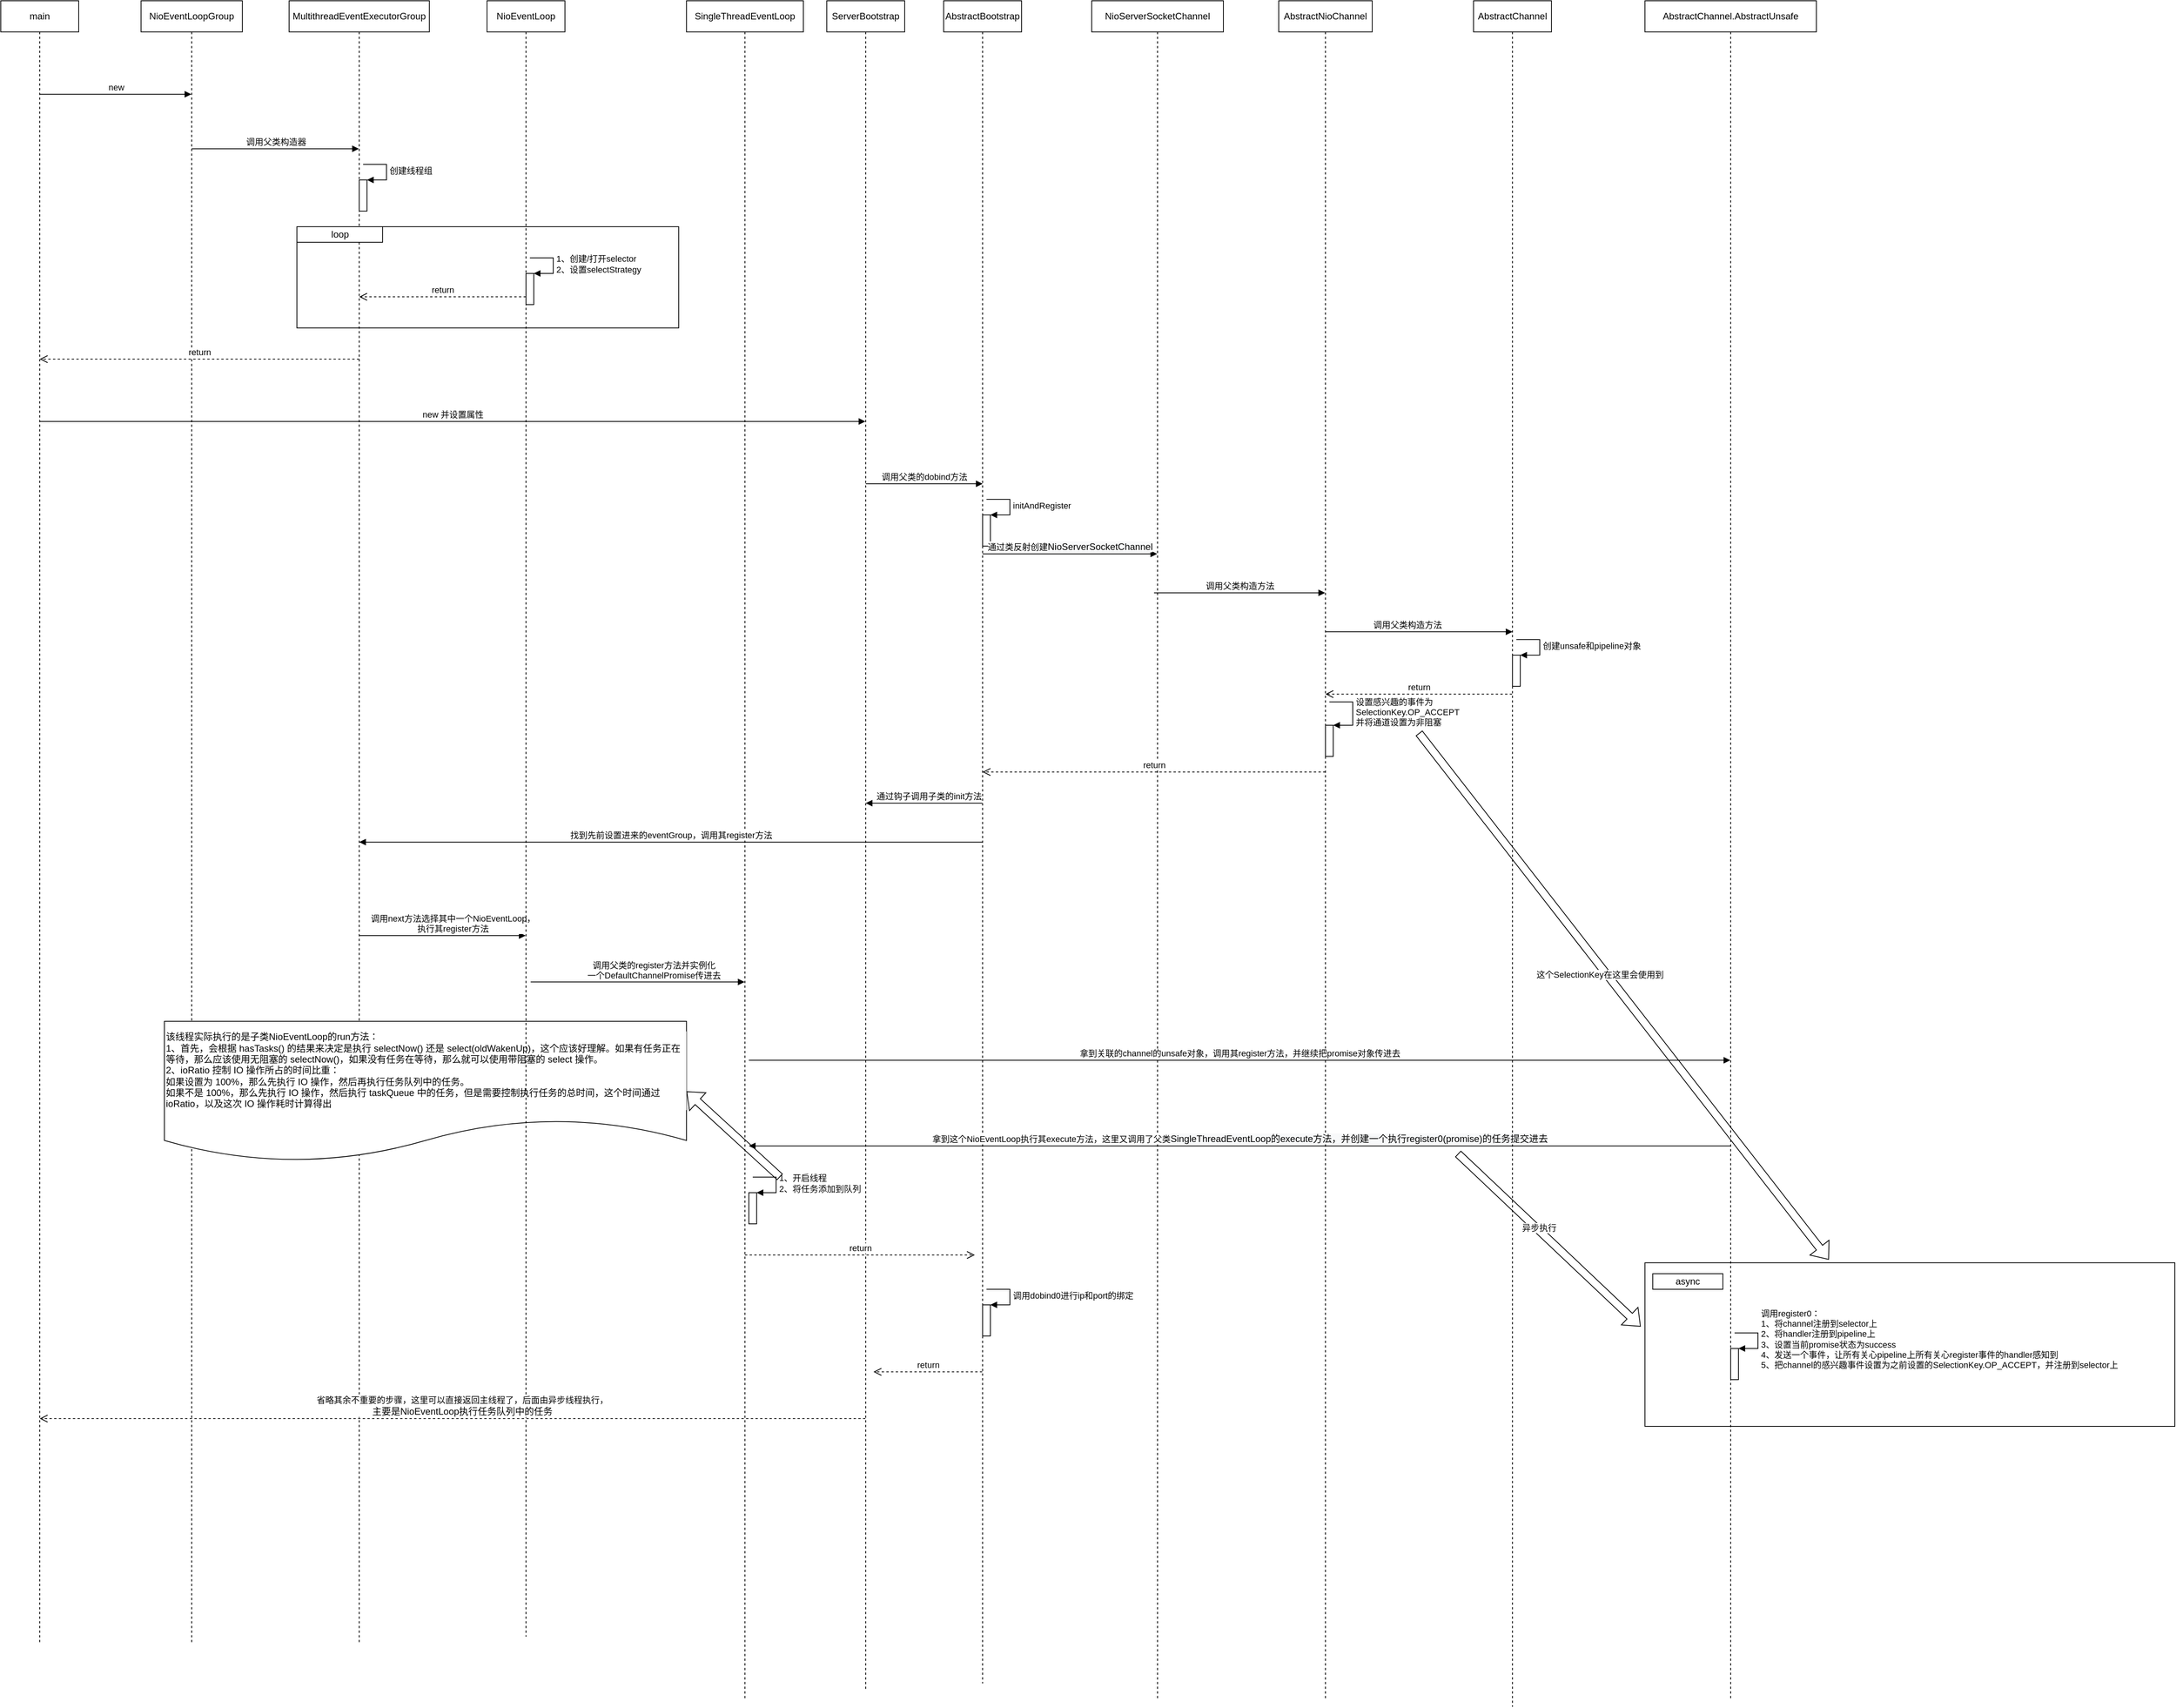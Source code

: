 <mxfile version="21.3.0" type="github" pages="3">
  <diagram id="tIxRO8xajf78YPQee-sz" name="server启动流程">
    <mxGraphModel dx="2021" dy="656" grid="1" gridSize="10" guides="1" tooltips="1" connect="1" arrows="1" fold="1" page="1" pageScale="1" pageWidth="827" pageHeight="1169" math="0" shadow="0">
      <root>
        <mxCell id="0" />
        <mxCell id="1" parent="0" />
        <mxCell id="DxM8Dleu8LJ3Jo9YHwbV-5" value="" style="whiteSpace=wrap;html=1;" parent="1" vertex="1">
          <mxGeometry x="1850" y="1720" width="680" height="210" as="geometry" />
        </mxCell>
        <mxCell id="Zc0WpYRjjQa7R1iuoixP-24" value="" style="verticalLabelPosition=bottom;verticalAlign=top;html=1;shape=mxgraph.basic.rect;fillColor2=none;strokeWidth=1;size=20;indent=5;labelBackgroundColor=#1A1A1A;" parent="1" vertex="1">
          <mxGeometry x="120" y="390" width="490" height="130" as="geometry" />
        </mxCell>
        <mxCell id="FBzr9HJSju0Ybb7Xefjj-1" value="main" style="shape=umlLifeline;perimeter=lifelinePerimeter;whiteSpace=wrap;html=1;container=1;collapsible=0;recursiveResize=0;outlineConnect=0;" parent="1" vertex="1">
          <mxGeometry x="-260" y="100" width="100" height="2110" as="geometry" />
        </mxCell>
        <mxCell id="FBzr9HJSju0Ybb7Xefjj-2" value="NioEventLoopGroup" style="shape=umlLifeline;perimeter=lifelinePerimeter;whiteSpace=wrap;html=1;container=1;collapsible=0;recursiveResize=0;outlineConnect=0;" parent="1" vertex="1">
          <mxGeometry x="-80" y="100" width="130" height="2110" as="geometry" />
        </mxCell>
        <mxCell id="Zc0WpYRjjQa7R1iuoixP-1" value="MultithreadEventExecutorGroup" style="shape=umlLifeline;perimeter=lifelinePerimeter;whiteSpace=wrap;html=1;container=1;collapsible=0;recursiveResize=0;outlineConnect=0;" parent="1" vertex="1">
          <mxGeometry x="110" y="100" width="180" height="2110" as="geometry" />
        </mxCell>
        <mxCell id="Zc0WpYRjjQa7R1iuoixP-14" value="" style="html=1;points=[];perimeter=orthogonalPerimeter;labelBackgroundColor=#1A1A1A;" parent="Zc0WpYRjjQa7R1iuoixP-1" vertex="1">
          <mxGeometry x="90" y="230" width="10" height="40" as="geometry" />
        </mxCell>
        <mxCell id="Zc0WpYRjjQa7R1iuoixP-15" value="创建线程组" style="edgeStyle=orthogonalEdgeStyle;html=1;align=left;spacingLeft=2;endArrow=block;rounded=0;entryX=1;entryY=0;" parent="Zc0WpYRjjQa7R1iuoixP-1" target="Zc0WpYRjjQa7R1iuoixP-14" edge="1">
          <mxGeometry relative="1" as="geometry">
            <mxPoint x="95" y="210" as="sourcePoint" />
            <Array as="points">
              <mxPoint x="125" y="210" />
            </Array>
          </mxGeometry>
        </mxCell>
        <mxCell id="Zc0WpYRjjQa7R1iuoixP-26" value="loop" style="verticalLabelPosition=middle;verticalAlign=middle;html=1;shape=mxgraph.basic.rect;fillColor2=none;strokeWidth=1;size=20;indent=5;labelBackgroundColor=#FFFFFF;fontColor=#000000;labelPosition=center;align=center;" parent="Zc0WpYRjjQa7R1iuoixP-1" vertex="1">
          <mxGeometry x="10" y="290" width="110" height="20" as="geometry" />
        </mxCell>
        <mxCell id="Zc0WpYRjjQa7R1iuoixP-27" value="return" style="html=1;verticalAlign=bottom;endArrow=open;dashed=1;endSize=8;rounded=0;fontColor=#000000;" parent="Zc0WpYRjjQa7R1iuoixP-1" target="FBzr9HJSju0Ybb7Xefjj-1" edge="1">
          <mxGeometry relative="1" as="geometry">
            <mxPoint x="90" y="460" as="sourcePoint" />
            <mxPoint x="10" y="460" as="targetPoint" />
            <Array as="points">
              <mxPoint x="-60" y="460" />
            </Array>
          </mxGeometry>
        </mxCell>
        <mxCell id="9O3o-UVENLf6trGfuzex-10" value="调用next方法选择其中一个NioEventLoop，&lt;br&gt;执行其register方法" style="html=1;verticalAlign=bottom;endArrow=block;rounded=0;" parent="Zc0WpYRjjQa7R1iuoixP-1" target="Zc0WpYRjjQa7R1iuoixP-2" edge="1">
          <mxGeometry x="0.124" width="80" relative="1" as="geometry">
            <mxPoint x="90" y="1200" as="sourcePoint" />
            <mxPoint x="170" y="1200" as="targetPoint" />
            <mxPoint as="offset" />
          </mxGeometry>
        </mxCell>
        <mxCell id="9O3o-UVENLf6trGfuzex-11" value="该线程实际执行的是子类NioEventLoop的run方法：&lt;br&gt;1、首先，会根据 hasTasks() 的结果来决定是执行 selectNow() 还是 select(oldWakenUp)，这个应该好理解。如果有任务正在等待，那么应该使用无阻塞的 selectNow()，如果没有任务在等待，那么就可以使用带阻塞的 select 操作。&lt;br&gt;2、ioRatio 控制 IO 操作所占的时间比重：&lt;br&gt;如果设置为 100%，那么先执行 IO 操作，然后再执行任务队列中的任务。&lt;br&gt;&lt;div style=&quot;&quot;&gt;如果不是 100%，那么先执行 IO 操作，然后执行 taskQueue 中的任务，但是需要控制执行任务的总时间，这个时间通过 ioRatio，以及这次 IO 操作耗时计算得出&lt;/div&gt;" style="shape=document;whiteSpace=wrap;html=1;boundedLbl=1;labelBackgroundColor=#FFFFFF;fontColor=#000000;align=left;" parent="Zc0WpYRjjQa7R1iuoixP-1" vertex="1">
          <mxGeometry x="-160" y="1310" width="670" height="180" as="geometry" />
        </mxCell>
        <mxCell id="Zc0WpYRjjQa7R1iuoixP-2" value="NioEventLoop" style="shape=umlLifeline;perimeter=lifelinePerimeter;whiteSpace=wrap;html=1;container=1;collapsible=0;recursiveResize=0;outlineConnect=0;" parent="1" vertex="1">
          <mxGeometry x="364" y="100" width="100" height="2100" as="geometry" />
        </mxCell>
        <mxCell id="Zc0WpYRjjQa7R1iuoixP-20" value="" style="html=1;points=[];perimeter=orthogonalPerimeter;labelBackgroundColor=#1A1A1A;" parent="Zc0WpYRjjQa7R1iuoixP-2" vertex="1">
          <mxGeometry x="50" y="350" width="10" height="40" as="geometry" />
        </mxCell>
        <mxCell id="Zc0WpYRjjQa7R1iuoixP-21" value="1、创建/打开selector&lt;br&gt;2、设置selectStrategy" style="edgeStyle=orthogonalEdgeStyle;html=1;align=left;spacingLeft=2;endArrow=block;rounded=0;entryX=1;entryY=0;" parent="Zc0WpYRjjQa7R1iuoixP-2" target="Zc0WpYRjjQa7R1iuoixP-20" edge="1">
          <mxGeometry relative="1" as="geometry">
            <mxPoint x="55" y="330" as="sourcePoint" />
            <Array as="points">
              <mxPoint x="85" y="330" />
            </Array>
          </mxGeometry>
        </mxCell>
        <mxCell id="Zc0WpYRjjQa7R1iuoixP-22" value="return" style="html=1;verticalAlign=bottom;endArrow=open;dashed=1;endSize=8;rounded=0;" parent="Zc0WpYRjjQa7R1iuoixP-2" target="Zc0WpYRjjQa7R1iuoixP-1" edge="1">
          <mxGeometry relative="1" as="geometry">
            <mxPoint x="50" y="380" as="sourcePoint" />
            <mxPoint x="-30" y="380" as="targetPoint" />
          </mxGeometry>
        </mxCell>
        <mxCell id="Zc0WpYRjjQa7R1iuoixP-4" value="ServerBootstrap" style="shape=umlLifeline;perimeter=lifelinePerimeter;whiteSpace=wrap;html=1;container=1;collapsible=0;recursiveResize=0;outlineConnect=0;" parent="1" vertex="1">
          <mxGeometry x="800" y="100" width="100" height="2170" as="geometry" />
        </mxCell>
        <mxCell id="Zc0WpYRjjQa7R1iuoixP-6" value="NioServerSocketChannel" style="shape=umlLifeline;perimeter=lifelinePerimeter;whiteSpace=wrap;html=1;container=1;collapsible=0;recursiveResize=0;outlineConnect=0;" parent="1" vertex="1">
          <mxGeometry x="1140" y="100" width="169" height="2180" as="geometry" />
        </mxCell>
        <mxCell id="Zc0WpYRjjQa7R1iuoixP-34" value="调用父类构造方法" style="html=1;verticalAlign=bottom;endArrow=block;rounded=0;" parent="Zc0WpYRjjQa7R1iuoixP-6" target="Zc0WpYRjjQa7R1iuoixP-7" edge="1">
          <mxGeometry width="80" relative="1" as="geometry">
            <mxPoint x="80" y="760" as="sourcePoint" />
            <mxPoint x="160" y="760" as="targetPoint" />
          </mxGeometry>
        </mxCell>
        <mxCell id="Zc0WpYRjjQa7R1iuoixP-7" value="AbstractNioChannel" style="shape=umlLifeline;perimeter=lifelinePerimeter;whiteSpace=wrap;html=1;container=1;collapsible=0;recursiveResize=0;outlineConnect=0;" parent="1" vertex="1">
          <mxGeometry x="1380" y="100" width="120" height="2180" as="geometry" />
        </mxCell>
        <mxCell id="Zc0WpYRjjQa7R1iuoixP-38" value="return" style="html=1;verticalAlign=bottom;endArrow=open;dashed=1;endSize=8;rounded=0;fontColor=#000000;" parent="Zc0WpYRjjQa7R1iuoixP-7" source="Zc0WpYRjjQa7R1iuoixP-8" edge="1">
          <mxGeometry relative="1" as="geometry">
            <mxPoint x="140" y="890" as="sourcePoint" />
            <mxPoint x="60" y="890" as="targetPoint" />
          </mxGeometry>
        </mxCell>
        <mxCell id="Zc0WpYRjjQa7R1iuoixP-39" value="" style="html=1;points=[];perimeter=orthogonalPerimeter;labelBackgroundColor=#1A1A1A;" parent="Zc0WpYRjjQa7R1iuoixP-7" vertex="1">
          <mxGeometry x="60" y="930" width="10" height="40" as="geometry" />
        </mxCell>
        <mxCell id="Zc0WpYRjjQa7R1iuoixP-40" value="设置感兴趣的事件为&lt;br&gt;SelectionKey.OP_ACCEPT&lt;br&gt;并将通道设置为非阻塞" style="edgeStyle=orthogonalEdgeStyle;html=1;align=left;spacingLeft=2;endArrow=block;rounded=0;entryX=1;entryY=0;" parent="Zc0WpYRjjQa7R1iuoixP-7" target="Zc0WpYRjjQa7R1iuoixP-39" edge="1">
          <mxGeometry relative="1" as="geometry">
            <mxPoint x="65" y="900" as="sourcePoint" />
            <Array as="points">
              <mxPoint x="95" y="900" />
            </Array>
          </mxGeometry>
        </mxCell>
        <mxCell id="9O3o-UVENLf6trGfuzex-1" value="return" style="html=1;verticalAlign=bottom;endArrow=open;dashed=1;endSize=8;rounded=0;fontColor=#000000;" parent="Zc0WpYRjjQa7R1iuoixP-7" target="Zc0WpYRjjQa7R1iuoixP-29" edge="1">
          <mxGeometry relative="1" as="geometry">
            <mxPoint x="60" y="990" as="sourcePoint" />
            <mxPoint x="-670" y="1000" as="targetPoint" />
          </mxGeometry>
        </mxCell>
        <mxCell id="Zc0WpYRjjQa7R1iuoixP-8" value="AbstractChannel" style="shape=umlLifeline;perimeter=lifelinePerimeter;whiteSpace=wrap;html=1;container=1;collapsible=0;recursiveResize=0;outlineConnect=0;" parent="1" vertex="1">
          <mxGeometry x="1630" y="100" width="100" height="2190" as="geometry" />
        </mxCell>
        <mxCell id="Zc0WpYRjjQa7R1iuoixP-35" value="调用父类构造方法" style="html=1;verticalAlign=bottom;endArrow=block;rounded=0;" parent="Zc0WpYRjjQa7R1iuoixP-8" source="Zc0WpYRjjQa7R1iuoixP-7" edge="1">
          <mxGeometry x="-0.129" width="80" relative="1" as="geometry">
            <mxPoint x="-150" y="810" as="sourcePoint" />
            <mxPoint x="50" y="810" as="targetPoint" />
            <mxPoint as="offset" />
          </mxGeometry>
        </mxCell>
        <mxCell id="Zc0WpYRjjQa7R1iuoixP-36" value="" style="html=1;points=[];perimeter=orthogonalPerimeter;labelBackgroundColor=#1A1A1A;" parent="Zc0WpYRjjQa7R1iuoixP-8" vertex="1">
          <mxGeometry x="50" y="840" width="10" height="40" as="geometry" />
        </mxCell>
        <mxCell id="Zc0WpYRjjQa7R1iuoixP-37" value="创建unsafe和pipeline对象" style="edgeStyle=orthogonalEdgeStyle;html=1;align=left;spacingLeft=2;endArrow=block;rounded=0;entryX=1;entryY=0;" parent="Zc0WpYRjjQa7R1iuoixP-8" target="Zc0WpYRjjQa7R1iuoixP-36" edge="1">
          <mxGeometry relative="1" as="geometry">
            <mxPoint x="55" y="820" as="sourcePoint" />
            <Array as="points">
              <mxPoint x="85" y="820" />
            </Array>
          </mxGeometry>
        </mxCell>
        <mxCell id="Zc0WpYRjjQa7R1iuoixP-9" value="SingleThreadEventLoop" style="shape=umlLifeline;perimeter=lifelinePerimeter;whiteSpace=wrap;html=1;container=1;collapsible=0;recursiveResize=0;outlineConnect=0;" parent="1" vertex="1">
          <mxGeometry x="620" y="100" width="150" height="2180" as="geometry" />
        </mxCell>
        <mxCell id="9O3o-UVENLf6trGfuzex-13" value="拿到关联的channel的unsafe对象，调用其register方法，并继续把promise对象传进去" style="html=1;verticalAlign=bottom;endArrow=block;rounded=0;" parent="Zc0WpYRjjQa7R1iuoixP-9" target="Zc0WpYRjjQa7R1iuoixP-10" edge="1">
          <mxGeometry width="80" relative="1" as="geometry">
            <mxPoint x="80" y="1360" as="sourcePoint" />
            <mxPoint x="160" y="1360" as="targetPoint" />
            <mxPoint as="offset" />
          </mxGeometry>
        </mxCell>
        <mxCell id="9O3o-UVENLf6trGfuzex-17" value="" style="html=1;points=[];perimeter=orthogonalPerimeter;labelBackgroundColor=#1A1A1A;" parent="Zc0WpYRjjQa7R1iuoixP-9" vertex="1">
          <mxGeometry x="80" y="1530" width="10" height="40" as="geometry" />
        </mxCell>
        <mxCell id="9O3o-UVENLf6trGfuzex-18" value="1、开启线程&lt;br&gt;2、将任务添加到队列" style="edgeStyle=orthogonalEdgeStyle;html=1;align=left;spacingLeft=2;endArrow=block;rounded=0;entryX=1;entryY=0;" parent="Zc0WpYRjjQa7R1iuoixP-9" target="9O3o-UVENLf6trGfuzex-17" edge="1">
          <mxGeometry relative="1" as="geometry">
            <mxPoint x="85" y="1510" as="sourcePoint" />
            <Array as="points">
              <mxPoint x="115" y="1510" />
            </Array>
          </mxGeometry>
        </mxCell>
        <mxCell id="Zc0WpYRjjQa7R1iuoixP-10" value="AbstractChannel.AbstractUnsafe" style="shape=umlLifeline;perimeter=lifelinePerimeter;whiteSpace=wrap;html=1;container=1;collapsible=0;recursiveResize=0;outlineConnect=0;" parent="1" vertex="1">
          <mxGeometry x="1850" y="100" width="220" height="2180" as="geometry" />
        </mxCell>
        <mxCell id="DxM8Dleu8LJ3Jo9YHwbV-1" value="" style="html=1;points=[];perimeter=orthogonalPerimeter;labelBackgroundColor=#1A1A1A;" parent="Zc0WpYRjjQa7R1iuoixP-10" vertex="1">
          <mxGeometry x="110" y="1730" width="10" height="40" as="geometry" />
        </mxCell>
        <mxCell id="DxM8Dleu8LJ3Jo9YHwbV-2" value="调用register0：&lt;br&gt;1、将channel注册到selector上&lt;br&gt;2、将handler注册到pipeline上&lt;br&gt;3、设置当前promise状态为success&lt;br&gt;4、发送一个事件，让所有关心pipeline上所有关心register事件的handler感知到&lt;br&gt;5、把channel的感兴趣事件设置为之前设置的SelectionKey.OP_ACCEPT，并注册到selector上" style="edgeStyle=orthogonalEdgeStyle;html=1;align=left;spacingLeft=2;endArrow=block;rounded=0;entryX=1;entryY=0;" parent="Zc0WpYRjjQa7R1iuoixP-10" target="DxM8Dleu8LJ3Jo9YHwbV-1" edge="1">
          <mxGeometry relative="1" as="geometry">
            <mxPoint x="115" y="1710" as="sourcePoint" />
            <Array as="points">
              <mxPoint x="145" y="1710" />
            </Array>
          </mxGeometry>
        </mxCell>
        <mxCell id="Zc0WpYRjjQa7R1iuoixP-12" value="new" style="html=1;verticalAlign=bottom;endArrow=block;rounded=0;" parent="1" source="FBzr9HJSju0Ybb7Xefjj-1" target="FBzr9HJSju0Ybb7Xefjj-2" edge="1">
          <mxGeometry width="80" relative="1" as="geometry">
            <mxPoint x="-190" y="200" as="sourcePoint" />
            <mxPoint x="80" y="350" as="targetPoint" />
            <Array as="points">
              <mxPoint x="-180" y="220" />
            </Array>
          </mxGeometry>
        </mxCell>
        <mxCell id="Zc0WpYRjjQa7R1iuoixP-13" value="调用父类构造器" style="html=1;verticalAlign=bottom;endArrow=block;rounded=0;" parent="1" source="FBzr9HJSju0Ybb7Xefjj-2" target="Zc0WpYRjjQa7R1iuoixP-1" edge="1">
          <mxGeometry width="80" relative="1" as="geometry">
            <mxPoint x="20" y="350" as="sourcePoint" />
            <mxPoint x="80" y="350" as="targetPoint" />
            <Array as="points">
              <mxPoint x="80" y="290" />
            </Array>
          </mxGeometry>
        </mxCell>
        <mxCell id="Zc0WpYRjjQa7R1iuoixP-28" value="new 并设置属性" style="html=1;verticalAlign=bottom;endArrow=block;rounded=0;" parent="1" source="FBzr9HJSju0Ybb7Xefjj-1" target="Zc0WpYRjjQa7R1iuoixP-4" edge="1">
          <mxGeometry width="80" relative="1" as="geometry">
            <mxPoint x="360" y="860" as="sourcePoint" />
            <mxPoint x="580" y="540" as="targetPoint" />
            <Array as="points">
              <mxPoint x="500" y="640" />
            </Array>
          </mxGeometry>
        </mxCell>
        <mxCell id="Zc0WpYRjjQa7R1iuoixP-29" value="AbstractBootstrap" style="shape=umlLifeline;perimeter=lifelinePerimeter;whiteSpace=wrap;html=1;container=1;collapsible=0;recursiveResize=0;outlineConnect=0;" parent="1" vertex="1">
          <mxGeometry x="950" y="100" width="100" height="2160" as="geometry" />
        </mxCell>
        <mxCell id="Zc0WpYRjjQa7R1iuoixP-30" value="调用父类的dobind方法" style="html=1;verticalAlign=bottom;endArrow=block;rounded=0;" parent="Zc0WpYRjjQa7R1iuoixP-29" source="Zc0WpYRjjQa7R1iuoixP-4" edge="1">
          <mxGeometry width="80" relative="1" as="geometry">
            <mxPoint x="-30" y="620" as="sourcePoint" />
            <mxPoint x="50" y="620" as="targetPoint" />
          </mxGeometry>
        </mxCell>
        <mxCell id="Zc0WpYRjjQa7R1iuoixP-31" value="" style="html=1;points=[];perimeter=orthogonalPerimeter;labelBackgroundColor=#1A1A1A;" parent="Zc0WpYRjjQa7R1iuoixP-29" vertex="1">
          <mxGeometry x="50" y="660" width="10" height="40" as="geometry" />
        </mxCell>
        <mxCell id="Zc0WpYRjjQa7R1iuoixP-32" value="initAndRegister" style="edgeStyle=orthogonalEdgeStyle;html=1;align=left;spacingLeft=2;endArrow=block;rounded=0;entryX=1;entryY=0;" parent="Zc0WpYRjjQa7R1iuoixP-29" target="Zc0WpYRjjQa7R1iuoixP-31" edge="1">
          <mxGeometry relative="1" as="geometry">
            <mxPoint x="55" y="640" as="sourcePoint" />
            <Array as="points">
              <mxPoint x="85" y="640" />
            </Array>
          </mxGeometry>
        </mxCell>
        <mxCell id="oQnyXOKlGi86Vt2u1hFz-5" value="" style="html=1;points=[];perimeter=orthogonalPerimeter;" parent="Zc0WpYRjjQa7R1iuoixP-29" vertex="1">
          <mxGeometry x="50" y="1674" width="10" height="40" as="geometry" />
        </mxCell>
        <mxCell id="oQnyXOKlGi86Vt2u1hFz-6" value="调用dobind0进行ip和port的绑定" style="edgeStyle=orthogonalEdgeStyle;html=1;align=left;spacingLeft=2;endArrow=block;rounded=0;entryX=1;entryY=0;" parent="Zc0WpYRjjQa7R1iuoixP-29" target="oQnyXOKlGi86Vt2u1hFz-5" edge="1">
          <mxGeometry relative="1" as="geometry">
            <mxPoint x="55" y="1654" as="sourcePoint" />
            <Array as="points">
              <mxPoint x="85" y="1654" />
            </Array>
          </mxGeometry>
        </mxCell>
        <mxCell id="Zc0WpYRjjQa7R1iuoixP-33" value="通过类反射创建&lt;span style=&quot;font-size: 12px; background-color: rgb(248, 249, 250);&quot;&gt;NioServerSocketChannel&lt;/span&gt;" style="html=1;verticalAlign=bottom;endArrow=block;rounded=0;" parent="1" source="Zc0WpYRjjQa7R1iuoixP-29" target="Zc0WpYRjjQa7R1iuoixP-6" edge="1">
          <mxGeometry width="80" relative="1" as="geometry">
            <mxPoint x="850" y="880" as="sourcePoint" />
            <mxPoint x="1050" y="870" as="targetPoint" />
            <Array as="points">
              <mxPoint x="1060" y="810" />
            </Array>
          </mxGeometry>
        </mxCell>
        <mxCell id="9O3o-UVENLf6trGfuzex-5" value="通过钩子调用子类的init方法" style="html=1;verticalAlign=bottom;endArrow=block;rounded=0;" parent="1" source="Zc0WpYRjjQa7R1iuoixP-29" target="Zc0WpYRjjQa7R1iuoixP-4" edge="1">
          <mxGeometry x="-0.065" width="80" relative="1" as="geometry">
            <mxPoint x="780" y="1130" as="sourcePoint" />
            <mxPoint x="740" y="1150" as="targetPoint" />
            <Array as="points">
              <mxPoint x="930" y="1130" />
              <mxPoint x="890" y="1130" />
            </Array>
            <mxPoint x="1" as="offset" />
          </mxGeometry>
        </mxCell>
        <mxCell id="9O3o-UVENLf6trGfuzex-6" value="找到先前设置进来的eventGroup，调用其register方法" style="html=1;verticalAlign=bottom;endArrow=block;rounded=0;" parent="1" source="Zc0WpYRjjQa7R1iuoixP-29" target="Zc0WpYRjjQa7R1iuoixP-1" edge="1">
          <mxGeometry width="80" relative="1" as="geometry">
            <mxPoint x="800" y="1230" as="sourcePoint" />
            <mxPoint x="230" y="1230" as="targetPoint" />
            <Array as="points">
              <mxPoint x="320" y="1180" />
            </Array>
          </mxGeometry>
        </mxCell>
        <mxCell id="9O3o-UVENLf6trGfuzex-12" value="调用父类的register方法并实例化&lt;br&gt;一个DefaultChannelPromise传进去" style="html=1;verticalAlign=bottom;endArrow=block;rounded=0;" parent="1" target="Zc0WpYRjjQa7R1iuoixP-9" edge="1">
          <mxGeometry x="0.15" width="80" relative="1" as="geometry">
            <mxPoint x="420" y="1359.5" as="sourcePoint" />
            <mxPoint x="500" y="1359.5" as="targetPoint" />
            <mxPoint as="offset" />
          </mxGeometry>
        </mxCell>
        <mxCell id="9O3o-UVENLf6trGfuzex-16" value="拿到这个NioEventLoop执行其execute方法，这里又调用了父类&lt;span style=&quot;font-size: 12px; background-color: rgb(248, 249, 250);&quot;&gt;SingleThreadEventLoop的execute方法，并创建一个执行register0(promise)的任务提交进去&lt;/span&gt;" style="html=1;verticalAlign=bottom;endArrow=block;rounded=0;" parent="1" source="Zc0WpYRjjQa7R1iuoixP-10" edge="1">
          <mxGeometry width="80" relative="1" as="geometry">
            <mxPoint x="1780" y="1570" as="sourcePoint" />
            <mxPoint x="700" y="1570" as="targetPoint" />
          </mxGeometry>
        </mxCell>
        <mxCell id="9O3o-UVENLf6trGfuzex-19" value="" style="shape=flexArrow;endArrow=classic;html=1;rounded=0;fontColor=#000000;entryX=1;entryY=0.5;entryDx=0;entryDy=0;" parent="1" target="9O3o-UVENLf6trGfuzex-11" edge="1">
          <mxGeometry width="50" height="50" relative="1" as="geometry">
            <mxPoint x="740" y="1610" as="sourcePoint" />
            <mxPoint x="430" y="1540" as="targetPoint" />
          </mxGeometry>
        </mxCell>
        <mxCell id="9O3o-UVENLf6trGfuzex-20" value="省略其余不重要的步骤，这里可以直接返回主线程了，后面由异步线程执行，&lt;br&gt;&lt;span style=&quot;font-size: 12px;&quot;&gt;主要是NioEventLoop执行任务队列中的任务&lt;/span&gt;" style="html=1;verticalAlign=bottom;endArrow=open;dashed=1;endSize=8;rounded=0;fontColor=#000000;" parent="1" source="Zc0WpYRjjQa7R1iuoixP-4" target="FBzr9HJSju0Ybb7Xefjj-1" edge="1">
          <mxGeometry x="-0.02" relative="1" as="geometry">
            <mxPoint x="780" y="1720" as="sourcePoint" />
            <mxPoint x="-200" y="1720" as="targetPoint" />
            <Array as="points">
              <mxPoint x="460" y="1920" />
            </Array>
            <mxPoint x="1" as="offset" />
          </mxGeometry>
        </mxCell>
        <mxCell id="DxM8Dleu8LJ3Jo9YHwbV-6" value="async" style="rounded=0;whiteSpace=wrap;html=1;" parent="1" vertex="1">
          <mxGeometry x="1860" y="1734" width="90" height="20" as="geometry" />
        </mxCell>
        <mxCell id="DxM8Dleu8LJ3Jo9YHwbV-7" value="" style="shape=flexArrow;endArrow=classic;html=1;rounded=0;entryX=-0.008;entryY=0.39;entryDx=0;entryDy=0;entryPerimeter=0;" parent="1" target="DxM8Dleu8LJ3Jo9YHwbV-5" edge="1">
          <mxGeometry width="50" height="50" relative="1" as="geometry">
            <mxPoint x="1610" y="1580" as="sourcePoint" />
            <mxPoint x="1360" y="1530" as="targetPoint" />
          </mxGeometry>
        </mxCell>
        <mxCell id="DxM8Dleu8LJ3Jo9YHwbV-8" value="异步执行" style="edgeLabel;html=1;align=center;verticalAlign=middle;resizable=0;points=[];" parent="DxM8Dleu8LJ3Jo9YHwbV-7" vertex="1" connectable="0">
          <mxGeometry x="-0.136" y="2" relative="1" as="geometry">
            <mxPoint x="1" as="offset" />
          </mxGeometry>
        </mxCell>
        <mxCell id="DxM8Dleu8LJ3Jo9YHwbV-9" value="" style="shape=flexArrow;endArrow=classic;html=1;rounded=0;entryX=0.347;entryY=-0.019;entryDx=0;entryDy=0;entryPerimeter=0;" parent="1" target="DxM8Dleu8LJ3Jo9YHwbV-5" edge="1">
          <mxGeometry width="50" height="50" relative="1" as="geometry">
            <mxPoint x="1560" y="1040" as="sourcePoint" />
            <mxPoint x="1740" y="1330" as="targetPoint" />
          </mxGeometry>
        </mxCell>
        <mxCell id="DxM8Dleu8LJ3Jo9YHwbV-10" value="这个SelectionKey在这里会使用到" style="edgeLabel;html=1;align=center;verticalAlign=middle;resizable=0;points=[];" parent="DxM8Dleu8LJ3Jo9YHwbV-9" vertex="1" connectable="0">
          <mxGeometry x="-0.095" y="-6" relative="1" as="geometry">
            <mxPoint x="-1" as="offset" />
          </mxGeometry>
        </mxCell>
        <mxCell id="oQnyXOKlGi86Vt2u1hFz-4" value="return" style="html=1;verticalAlign=bottom;endArrow=open;dashed=1;endSize=8;rounded=0;" parent="1" source="Zc0WpYRjjQa7R1iuoixP-9" edge="1">
          <mxGeometry relative="1" as="geometry">
            <mxPoint x="790" y="1710" as="sourcePoint" />
            <mxPoint x="990" y="1710" as="targetPoint" />
          </mxGeometry>
        </mxCell>
        <mxCell id="oQnyXOKlGi86Vt2u1hFz-7" value="return" style="html=1;verticalAlign=bottom;endArrow=open;dashed=1;endSize=8;rounded=0;" parent="1" source="Zc0WpYRjjQa7R1iuoixP-29" edge="1">
          <mxGeometry relative="1" as="geometry">
            <mxPoint x="940" y="1860" as="sourcePoint" />
            <mxPoint x="860" y="1860" as="targetPoint" />
          </mxGeometry>
        </mxCell>
      </root>
    </mxGraphModel>
  </diagram>
  <diagram id="C_GjFuJY2KlmzBEu09hV" name="一次简单的交互流程">
    <mxGraphModel dx="2021" dy="656" grid="1" gridSize="10" guides="1" tooltips="1" connect="1" arrows="1" fold="1" page="1" pageScale="1" pageWidth="827" pageHeight="1169" math="0" shadow="0">
      <root>
        <mxCell id="0" />
        <mxCell id="1" parent="0" />
        <mxCell id="iWK2emPMAw3g3S4QXDuC-8" value="" style="edgeStyle=orthogonalEdgeStyle;rounded=0;orthogonalLoop=1;jettySize=auto;html=1;" parent="1" source="iWK2emPMAw3g3S4QXDuC-1" target="iWK2emPMAw3g3S4QXDuC-7" edge="1">
          <mxGeometry relative="1" as="geometry" />
        </mxCell>
        <mxCell id="iWK2emPMAw3g3S4QXDuC-1" value="自旋" style="rounded=1;whiteSpace=wrap;html=1;direction=east;" parent="1" vertex="1">
          <mxGeometry x="290" y="60" width="130" height="60" as="geometry" />
        </mxCell>
        <mxCell id="iWK2emPMAw3g3S4QXDuC-11" value="" style="edgeStyle=orthogonalEdgeStyle;rounded=0;orthogonalLoop=1;jettySize=auto;html=1;entryX=1;entryY=0.5;entryDx=0;entryDy=0;" parent="1" source="iWK2emPMAw3g3S4QXDuC-7" target="iWK2emPMAw3g3S4QXDuC-1" edge="1">
          <mxGeometry relative="1" as="geometry">
            <mxPoint x="485" y="220" as="targetPoint" />
            <Array as="points">
              <mxPoint x="440" y="220" />
              <mxPoint x="440" y="90" />
            </Array>
          </mxGeometry>
        </mxCell>
        <mxCell id="iWK2emPMAw3g3S4QXDuC-12" value="&amp;nbsp;没有" style="edgeLabel;html=1;align=center;verticalAlign=middle;resizable=0;points=[];" parent="iWK2emPMAw3g3S4QXDuC-11" vertex="1" connectable="0">
          <mxGeometry x="0.141" relative="1" as="geometry">
            <mxPoint as="offset" />
          </mxGeometry>
        </mxCell>
        <mxCell id="iWK2emPMAw3g3S4QXDuC-14" style="edgeStyle=orthogonalEdgeStyle;rounded=0;orthogonalLoop=1;jettySize=auto;html=1;entryX=0.5;entryY=0;entryDx=0;entryDy=0;" parent="1" source="iWK2emPMAw3g3S4QXDuC-7" target="iWK2emPMAw3g3S4QXDuC-13" edge="1">
          <mxGeometry relative="1" as="geometry">
            <mxPoint x="355" y="300" as="targetPoint" />
          </mxGeometry>
        </mxCell>
        <mxCell id="iWK2emPMAw3g3S4QXDuC-15" value="是" style="edgeLabel;html=1;align=center;verticalAlign=middle;resizable=0;points=[];" parent="iWK2emPMAw3g3S4QXDuC-14" vertex="1" connectable="0">
          <mxGeometry x="-0.15" y="2" relative="1" as="geometry">
            <mxPoint as="offset" />
          </mxGeometry>
        </mxCell>
        <mxCell id="iWK2emPMAw3g3S4QXDuC-7" value="是否有事件就绪" style="rhombus;whiteSpace=wrap;html=1;" parent="1" vertex="1">
          <mxGeometry x="315" y="180" width="80" height="80" as="geometry" />
        </mxCell>
        <mxCell id="iWK2emPMAw3g3S4QXDuC-22" value="" style="edgeStyle=orthogonalEdgeStyle;rounded=0;orthogonalLoop=1;jettySize=auto;html=1;" parent="1" source="iWK2emPMAw3g3S4QXDuC-13" target="iWK2emPMAw3g3S4QXDuC-21" edge="1">
          <mxGeometry relative="1" as="geometry" />
        </mxCell>
        <mxCell id="iWK2emPMAw3g3S4QXDuC-13" value="select出就绪事件" style="whiteSpace=wrap;html=1;" parent="1" vertex="1">
          <mxGeometry x="295" y="320" width="120" height="60" as="geometry" />
        </mxCell>
        <mxCell id="iWK2emPMAw3g3S4QXDuC-27" style="edgeStyle=orthogonalEdgeStyle;rounded=0;orthogonalLoop=1;jettySize=auto;html=1;" parent="1" source="iWK2emPMAw3g3S4QXDuC-16" target="iWK2emPMAw3g3S4QXDuC-18" edge="1">
          <mxGeometry relative="1" as="geometry" />
        </mxCell>
        <mxCell id="iWK2emPMAw3g3S4QXDuC-16" value="创建NioScoketChannel，俺策略注册到指定的EventLoop的上selector，事件为op_read" style="whiteSpace=wrap;html=1;" parent="1" vertex="1">
          <mxGeometry x="-20" y="630" width="200" height="60" as="geometry" />
        </mxCell>
        <mxCell id="iWK2emPMAw3g3S4QXDuC-28" style="edgeStyle=orthogonalEdgeStyle;rounded=0;orthogonalLoop=1;jettySize=auto;html=1;entryX=0.5;entryY=0;entryDx=0;entryDy=0;" parent="1" source="iWK2emPMAw3g3S4QXDuC-17" target="iWK2emPMAw3g3S4QXDuC-18" edge="1">
          <mxGeometry relative="1" as="geometry" />
        </mxCell>
        <mxCell id="iWK2emPMAw3g3S4QXDuC-17" value="读取channel的数据" style="whiteSpace=wrap;html=1;" parent="1" vertex="1">
          <mxGeometry x="250" y="630" width="210" height="60" as="geometry" />
        </mxCell>
        <mxCell id="iWK2emPMAw3g3S4QXDuC-37" style="edgeStyle=orthogonalEdgeStyle;rounded=0;orthogonalLoop=1;jettySize=auto;html=1;entryX=0.5;entryY=0;entryDx=0;entryDy=0;" parent="1" source="iWK2emPMAw3g3S4QXDuC-18" target="iWK2emPMAw3g3S4QXDuC-36" edge="1">
          <mxGeometry relative="1" as="geometry" />
        </mxCell>
        <mxCell id="iWK2emPMAw3g3S4QXDuC-18" value="pipeline.fireChannelRead,&lt;br&gt;pipeline.fireChannelReadComplete" style="whiteSpace=wrap;html=1;" parent="1" vertex="1">
          <mxGeometry x="110" y="860" width="260" height="60" as="geometry" />
        </mxCell>
        <mxCell id="iWK2emPMAw3g3S4QXDuC-30" style="edgeStyle=orthogonalEdgeStyle;rounded=0;orthogonalLoop=1;jettySize=auto;html=1;exitX=1;exitY=0.5;exitDx=0;exitDy=0;" parent="1" source="iWK2emPMAw3g3S4QXDuC-36" target="iWK2emPMAw3g3S4QXDuC-1" edge="1">
          <mxGeometry relative="1" as="geometry">
            <Array as="points">
              <mxPoint x="1110" y="1020" />
              <mxPoint x="1110" y="90" />
            </Array>
          </mxGeometry>
        </mxCell>
        <mxCell id="iWK2emPMAw3g3S4QXDuC-38" style="edgeStyle=orthogonalEdgeStyle;rounded=0;orthogonalLoop=1;jettySize=auto;html=1;entryX=0.5;entryY=0;entryDx=0;entryDy=0;" parent="1" source="iWK2emPMAw3g3S4QXDuC-19" target="iWK2emPMAw3g3S4QXDuC-36" edge="1">
          <mxGeometry relative="1" as="geometry">
            <Array as="points">
              <mxPoint x="695" y="910" />
              <mxPoint x="420" y="910" />
            </Array>
          </mxGeometry>
        </mxCell>
        <mxCell id="iWK2emPMAw3g3S4QXDuC-19" value="把buffer中的数据发送出去，&lt;br&gt;channel.write(buf)" style="whiteSpace=wrap;html=1;" parent="1" vertex="1">
          <mxGeometry x="590" y="630" width="210" height="60" as="geometry" />
        </mxCell>
        <mxCell id="iWK2emPMAw3g3S4QXDuC-39" style="edgeStyle=orthogonalEdgeStyle;rounded=0;orthogonalLoop=1;jettySize=auto;html=1;" parent="1" source="iWK2emPMAw3g3S4QXDuC-20" target="iWK2emPMAw3g3S4QXDuC-36" edge="1">
          <mxGeometry relative="1" as="geometry">
            <Array as="points">
              <mxPoint x="980" y="910" />
              <mxPoint x="420" y="910" />
            </Array>
          </mxGeometry>
        </mxCell>
        <mxCell id="iWK2emPMAw3g3S4QXDuC-20" value="标记为连接就绪" style="whiteSpace=wrap;html=1;" parent="1" vertex="1">
          <mxGeometry x="920" y="630" width="120" height="60" as="geometry" />
        </mxCell>
        <mxCell id="iWK2emPMAw3g3S4QXDuC-23" style="edgeStyle=orthogonalEdgeStyle;rounded=0;orthogonalLoop=1;jettySize=auto;html=1;entryX=0.47;entryY=0.008;entryDx=0;entryDy=0;entryPerimeter=0;" parent="1" source="iWK2emPMAw3g3S4QXDuC-21" target="iWK2emPMAw3g3S4QXDuC-16" edge="1">
          <mxGeometry relative="1" as="geometry" />
        </mxCell>
        <mxCell id="iWK2emPMAw3g3S4QXDuC-32" value="OP_ACCEPT" style="edgeLabel;html=1;align=center;verticalAlign=middle;resizable=0;points=[];" parent="iWK2emPMAw3g3S4QXDuC-23" vertex="1" connectable="0">
          <mxGeometry x="0.673" y="-1" relative="1" as="geometry">
            <mxPoint y="1" as="offset" />
          </mxGeometry>
        </mxCell>
        <mxCell id="iWK2emPMAw3g3S4QXDuC-24" style="edgeStyle=orthogonalEdgeStyle;rounded=0;orthogonalLoop=1;jettySize=auto;html=1;entryX=0.5;entryY=0;entryDx=0;entryDy=0;" parent="1" source="iWK2emPMAw3g3S4QXDuC-21" target="iWK2emPMAw3g3S4QXDuC-17" edge="1">
          <mxGeometry relative="1" as="geometry" />
        </mxCell>
        <mxCell id="iWK2emPMAw3g3S4QXDuC-33" value="OP_READ" style="edgeLabel;html=1;align=center;verticalAlign=middle;resizable=0;points=[];" parent="iWK2emPMAw3g3S4QXDuC-24" vertex="1" connectable="0">
          <mxGeometry x="-0.191" relative="1" as="geometry">
            <mxPoint as="offset" />
          </mxGeometry>
        </mxCell>
        <mxCell id="iWK2emPMAw3g3S4QXDuC-25" style="edgeStyle=orthogonalEdgeStyle;rounded=0;orthogonalLoop=1;jettySize=auto;html=1;" parent="1" source="iWK2emPMAw3g3S4QXDuC-21" target="iWK2emPMAw3g3S4QXDuC-19" edge="1">
          <mxGeometry relative="1" as="geometry" />
        </mxCell>
        <mxCell id="iWK2emPMAw3g3S4QXDuC-34" value="OP_WRITE" style="edgeLabel;html=1;align=center;verticalAlign=middle;resizable=0;points=[];" parent="iWK2emPMAw3g3S4QXDuC-25" vertex="1" connectable="0">
          <mxGeometry x="0.691" y="1" relative="1" as="geometry">
            <mxPoint y="1" as="offset" />
          </mxGeometry>
        </mxCell>
        <mxCell id="iWK2emPMAw3g3S4QXDuC-26" style="edgeStyle=orthogonalEdgeStyle;rounded=0;orthogonalLoop=1;jettySize=auto;html=1;entryX=0.5;entryY=0;entryDx=0;entryDy=0;" parent="1" source="iWK2emPMAw3g3S4QXDuC-21" target="iWK2emPMAw3g3S4QXDuC-20" edge="1">
          <mxGeometry relative="1" as="geometry" />
        </mxCell>
        <mxCell id="iWK2emPMAw3g3S4QXDuC-35" value="OP_CONNECT" style="edgeLabel;html=1;align=center;verticalAlign=middle;resizable=0;points=[];" parent="iWK2emPMAw3g3S4QXDuC-26" vertex="1" connectable="0">
          <mxGeometry x="0.822" y="2" relative="1" as="geometry">
            <mxPoint as="offset" />
          </mxGeometry>
        </mxCell>
        <mxCell id="iWK2emPMAw3g3S4QXDuC-21" value="事件类型" style="rhombus;whiteSpace=wrap;html=1;" parent="1" vertex="1">
          <mxGeometry x="315" y="440" width="80" height="80" as="geometry" />
        </mxCell>
        <mxCell id="iWK2emPMAw3g3S4QXDuC-36" value="执行队列中的任务" style="whiteSpace=wrap;html=1;" parent="1" vertex="1">
          <mxGeometry x="360" y="990" width="120" height="60" as="geometry" />
        </mxCell>
      </root>
    </mxGraphModel>
  </diagram>
  <diagram id="HSvUeVJYrhFgCNKYpJXA" name="pipeline">
    <mxGraphModel dx="1194" dy="656" grid="1" gridSize="10" guides="1" tooltips="1" connect="1" arrows="1" fold="1" page="1" pageScale="1" pageWidth="827" pageHeight="1169" math="0" shadow="0">
      <root>
        <mxCell id="0" />
        <mxCell id="1" parent="0" />
        <mxCell id="zL_AtWtQ_RpCjJFN_FTW-1" value="HeadContext" style="rounded=0;whiteSpace=wrap;html=1;labelBackgroundColor=#FFFFFF;fontColor=#000000;labelPosition=center;verticalLabelPosition=middle;align=left;verticalAlign=top;" parent="1" vertex="1">
          <mxGeometry x="30" y="390" width="200" height="90" as="geometry" />
        </mxCell>
        <mxCell id="zL_AtWtQ_RpCjJFN_FTW-2" value="" style="whiteSpace=wrap;html=1;labelBackgroundColor=#FFFFFF;fontColor=#000000;" parent="1" vertex="1">
          <mxGeometry x="360" y="390" width="230" height="90" as="geometry" />
        </mxCell>
        <mxCell id="zL_AtWtQ_RpCjJFN_FTW-3" value="TailContext" style="whiteSpace=wrap;html=1;labelBackgroundColor=#FFFFFF;fontColor=#000000;align=left;labelPosition=center;verticalLabelPosition=middle;verticalAlign=top;" parent="1" vertex="1">
          <mxGeometry x="710" y="400" width="200" height="80" as="geometry" />
        </mxCell>
        <mxCell id="zL_AtWtQ_RpCjJFN_FTW-4" value="handler" style="whiteSpace=wrap;html=1;labelBackgroundColor=#FFFFFF;fontColor=#000000;" parent="1" vertex="1">
          <mxGeometry x="755" y="422.5" width="110" height="40" as="geometry" />
        </mxCell>
        <mxCell id="zL_AtWtQ_RpCjJFN_FTW-6" value="handler" style="whiteSpace=wrap;html=1;labelBackgroundColor=#FFFFFF;fontColor=#000000;" parent="1" vertex="1">
          <mxGeometry x="414" y="415" width="110" height="40" as="geometry" />
        </mxCell>
        <mxCell id="zL_AtWtQ_RpCjJFN_FTW-7" value="handler" style="whiteSpace=wrap;html=1;labelBackgroundColor=#FFFFFF;fontColor=#000000;" parent="1" vertex="1">
          <mxGeometry x="75" y="420" width="110" height="40" as="geometry" />
        </mxCell>
        <mxCell id="zL_AtWtQ_RpCjJFN_FTW-8" value="" style="endArrow=classic;html=1;rounded=0;fontColor=#000000;exitX=1;exitY=0.356;exitDx=0;exitDy=0;exitPerimeter=0;entryX=-0.013;entryY=0.367;entryDx=0;entryDy=0;entryPerimeter=0;" parent="1" source="zL_AtWtQ_RpCjJFN_FTW-1" target="zL_AtWtQ_RpCjJFN_FTW-2" edge="1">
          <mxGeometry width="50" height="50" relative="1" as="geometry">
            <mxPoint x="390" y="600" as="sourcePoint" />
            <mxPoint x="440" y="550" as="targetPoint" />
          </mxGeometry>
        </mxCell>
        <mxCell id="zL_AtWtQ_RpCjJFN_FTW-9" value="" style="endArrow=classic;html=1;rounded=0;fontColor=#000000;exitX=1;exitY=0.356;exitDx=0;exitDy=0;exitPerimeter=0;entryX=0;entryY=0.25;entryDx=0;entryDy=0;" parent="1" target="zL_AtWtQ_RpCjJFN_FTW-3" edge="1">
          <mxGeometry width="50" height="50" relative="1" as="geometry">
            <mxPoint x="590" y="420.0" as="sourcePoint" />
            <mxPoint x="717.01" y="420.99" as="targetPoint" />
          </mxGeometry>
        </mxCell>
        <mxCell id="zL_AtWtQ_RpCjJFN_FTW-10" value="" style="endArrow=classic;html=1;rounded=0;fontColor=#000000;exitX=0;exitY=0.689;exitDx=0;exitDy=0;exitPerimeter=0;entryX=1.005;entryY=0.689;entryDx=0;entryDy=0;entryPerimeter=0;" parent="1" source="zL_AtWtQ_RpCjJFN_FTW-2" target="zL_AtWtQ_RpCjJFN_FTW-1" edge="1">
          <mxGeometry width="50" height="50" relative="1" as="geometry">
            <mxPoint x="250" y="442.04" as="sourcePoint" />
            <mxPoint x="377.01" y="443.03" as="targetPoint" />
          </mxGeometry>
        </mxCell>
        <mxCell id="zL_AtWtQ_RpCjJFN_FTW-11" value="" style="endArrow=classic;html=1;rounded=0;fontColor=#000000;exitX=-0.015;exitY=0.667;exitDx=0;exitDy=0;exitPerimeter=0;entryX=1.004;entryY=0.667;entryDx=0;entryDy=0;entryPerimeter=0;" parent="1" source="zL_AtWtQ_RpCjJFN_FTW-3" target="zL_AtWtQ_RpCjJFN_FTW-2" edge="1">
          <mxGeometry width="50" height="50" relative="1" as="geometry">
            <mxPoint x="590" y="584" as="sourcePoint" />
            <mxPoint x="717.01" y="584.99" as="targetPoint" />
          </mxGeometry>
        </mxCell>
      </root>
    </mxGraphModel>
  </diagram>
</mxfile>
